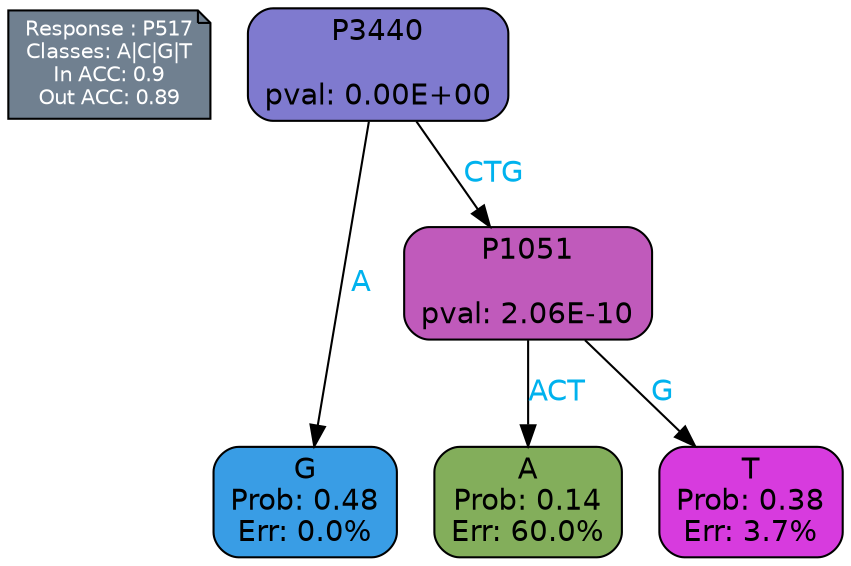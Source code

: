 digraph Tree {
node [shape=box, style="filled, rounded", color="black", fontname=helvetica] ;
graph [ranksep=equally, splines=polylines, bgcolor=transparent, dpi=600] ;
edge [fontname=helvetica] ;
LEGEND [label="Response : P517
Classes: A|C|G|T
In ACC: 0.9
Out ACC: 0.89
",shape=note,align=left,style=filled,fillcolor="slategray",fontcolor="white",fontsize=10];1 [label="P3440

pval: 0.00E+00", fillcolor="#7f7acf"] ;
2 [label="G
Prob: 0.48
Err: 0.0%", fillcolor="#399de5"] ;
3 [label="P1051

pval: 2.06E-10", fillcolor="#c05abb"] ;
4 [label="A
Prob: 0.14
Err: 60.0%", fillcolor="#83ae5b"] ;
5 [label="T
Prob: 0.38
Err: 3.7%", fillcolor="#d73bde"] ;
1 -> 2 [label="A",fontcolor=deepskyblue2] ;
1 -> 3 [label="CTG",fontcolor=deepskyblue2] ;
3 -> 4 [label="ACT",fontcolor=deepskyblue2] ;
3 -> 5 [label="G",fontcolor=deepskyblue2] ;
{rank = same; 2;4;5;}{rank = same; LEGEND;1;}}